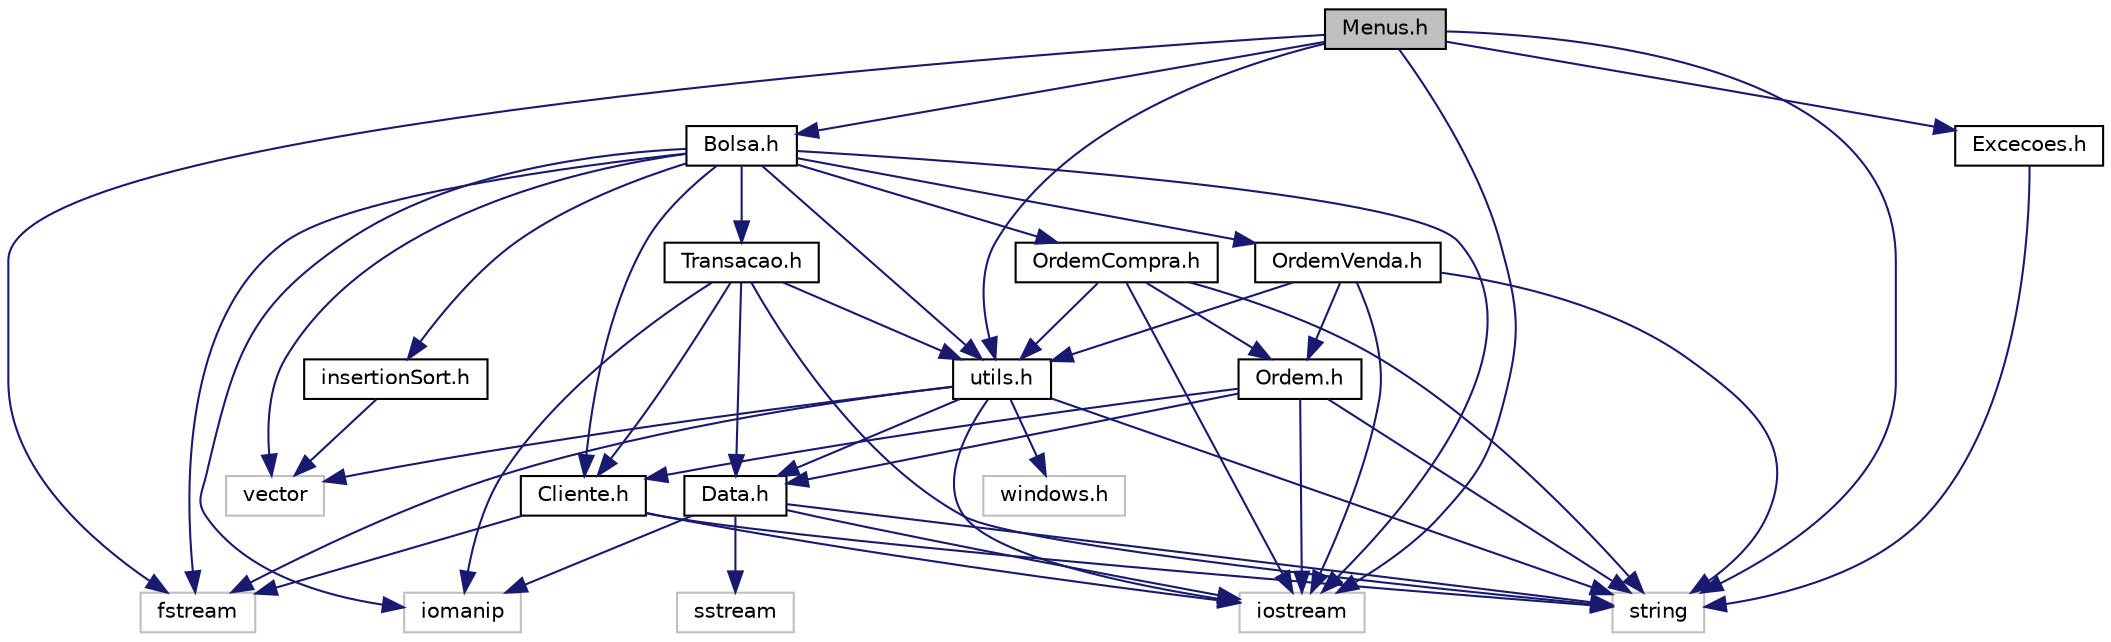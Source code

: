 digraph "Menus.h"
{
  edge [fontname="Helvetica",fontsize="10",labelfontname="Helvetica",labelfontsize="10"];
  node [fontname="Helvetica",fontsize="10",shape=record];
  Node0 [label="Menus.h",height=0.2,width=0.4,color="black", fillcolor="grey75", style="filled", fontcolor="black"];
  Node0 -> Node1 [color="midnightblue",fontsize="10",style="solid"];
  Node1 [label="iostream",height=0.2,width=0.4,color="grey75", fillcolor="white", style="filled"];
  Node0 -> Node2 [color="midnightblue",fontsize="10",style="solid"];
  Node2 [label="fstream",height=0.2,width=0.4,color="grey75", fillcolor="white", style="filled"];
  Node0 -> Node3 [color="midnightblue",fontsize="10",style="solid"];
  Node3 [label="string",height=0.2,width=0.4,color="grey75", fillcolor="white", style="filled"];
  Node0 -> Node4 [color="midnightblue",fontsize="10",style="solid"];
  Node4 [label="utils.h",height=0.2,width=0.4,color="black", fillcolor="white", style="filled",URL="$_utils_8h.html"];
  Node4 -> Node5 [color="midnightblue",fontsize="10",style="solid"];
  Node5 [label="windows.h",height=0.2,width=0.4,color="grey75", fillcolor="white", style="filled"];
  Node4 -> Node1 [color="midnightblue",fontsize="10",style="solid"];
  Node4 -> Node2 [color="midnightblue",fontsize="10",style="solid"];
  Node4 -> Node3 [color="midnightblue",fontsize="10",style="solid"];
  Node4 -> Node6 [color="midnightblue",fontsize="10",style="solid"];
  Node6 [label="vector",height=0.2,width=0.4,color="grey75", fillcolor="white", style="filled"];
  Node4 -> Node7 [color="midnightblue",fontsize="10",style="solid"];
  Node7 [label="Data.h",height=0.2,width=0.4,color="black", fillcolor="white", style="filled",URL="$_data_8h.html"];
  Node7 -> Node1 [color="midnightblue",fontsize="10",style="solid"];
  Node7 -> Node8 [color="midnightblue",fontsize="10",style="solid"];
  Node8 [label="sstream",height=0.2,width=0.4,color="grey75", fillcolor="white", style="filled"];
  Node7 -> Node3 [color="midnightblue",fontsize="10",style="solid"];
  Node7 -> Node9 [color="midnightblue",fontsize="10",style="solid"];
  Node9 [label="iomanip",height=0.2,width=0.4,color="grey75", fillcolor="white", style="filled"];
  Node0 -> Node10 [color="midnightblue",fontsize="10",style="solid"];
  Node10 [label="Bolsa.h",height=0.2,width=0.4,color="black", fillcolor="white", style="filled",URL="$_bolsa_8h.html"];
  Node10 -> Node1 [color="midnightblue",fontsize="10",style="solid"];
  Node10 -> Node6 [color="midnightblue",fontsize="10",style="solid"];
  Node10 -> Node2 [color="midnightblue",fontsize="10",style="solid"];
  Node10 -> Node9 [color="midnightblue",fontsize="10",style="solid"];
  Node10 -> Node11 [color="midnightblue",fontsize="10",style="solid"];
  Node11 [label="OrdemVenda.h",height=0.2,width=0.4,color="black", fillcolor="white", style="filled",URL="$_ordem_venda_8h.html"];
  Node11 -> Node12 [color="midnightblue",fontsize="10",style="solid"];
  Node12 [label="Ordem.h",height=0.2,width=0.4,color="black", fillcolor="white", style="filled",URL="$_ordem_8h.html"];
  Node12 -> Node3 [color="midnightblue",fontsize="10",style="solid"];
  Node12 -> Node1 [color="midnightblue",fontsize="10",style="solid"];
  Node12 -> Node13 [color="midnightblue",fontsize="10",style="solid"];
  Node13 [label="Cliente.h",height=0.2,width=0.4,color="black", fillcolor="white", style="filled",URL="$_cliente_8h.html"];
  Node13 -> Node3 [color="midnightblue",fontsize="10",style="solid"];
  Node13 -> Node1 [color="midnightblue",fontsize="10",style="solid"];
  Node13 -> Node2 [color="midnightblue",fontsize="10",style="solid"];
  Node12 -> Node7 [color="midnightblue",fontsize="10",style="solid"];
  Node11 -> Node4 [color="midnightblue",fontsize="10",style="solid"];
  Node11 -> Node3 [color="midnightblue",fontsize="10",style="solid"];
  Node11 -> Node1 [color="midnightblue",fontsize="10",style="solid"];
  Node10 -> Node14 [color="midnightblue",fontsize="10",style="solid"];
  Node14 [label="OrdemCompra.h",height=0.2,width=0.4,color="black", fillcolor="white", style="filled",URL="$_ordem_compra_8h.html"];
  Node14 -> Node12 [color="midnightblue",fontsize="10",style="solid"];
  Node14 -> Node4 [color="midnightblue",fontsize="10",style="solid"];
  Node14 -> Node3 [color="midnightblue",fontsize="10",style="solid"];
  Node14 -> Node1 [color="midnightblue",fontsize="10",style="solid"];
  Node10 -> Node13 [color="midnightblue",fontsize="10",style="solid"];
  Node10 -> Node4 [color="midnightblue",fontsize="10",style="solid"];
  Node10 -> Node15 [color="midnightblue",fontsize="10",style="solid"];
  Node15 [label="Transacao.h",height=0.2,width=0.4,color="black", fillcolor="white", style="filled",URL="$_transacao_8h.html"];
  Node15 -> Node13 [color="midnightblue",fontsize="10",style="solid"];
  Node15 -> Node7 [color="midnightblue",fontsize="10",style="solid"];
  Node15 -> Node4 [color="midnightblue",fontsize="10",style="solid"];
  Node15 -> Node3 [color="midnightblue",fontsize="10",style="solid"];
  Node15 -> Node9 [color="midnightblue",fontsize="10",style="solid"];
  Node10 -> Node16 [color="midnightblue",fontsize="10",style="solid"];
  Node16 [label="insertionSort.h",height=0.2,width=0.4,color="black", fillcolor="white", style="filled",URL="$insertion_sort_8h.html"];
  Node16 -> Node6 [color="midnightblue",fontsize="10",style="solid"];
  Node0 -> Node17 [color="midnightblue",fontsize="10",style="solid"];
  Node17 [label="Excecoes.h",height=0.2,width=0.4,color="black", fillcolor="white", style="filled",URL="$_excecoes_8h.html"];
  Node17 -> Node3 [color="midnightblue",fontsize="10",style="solid"];
}
